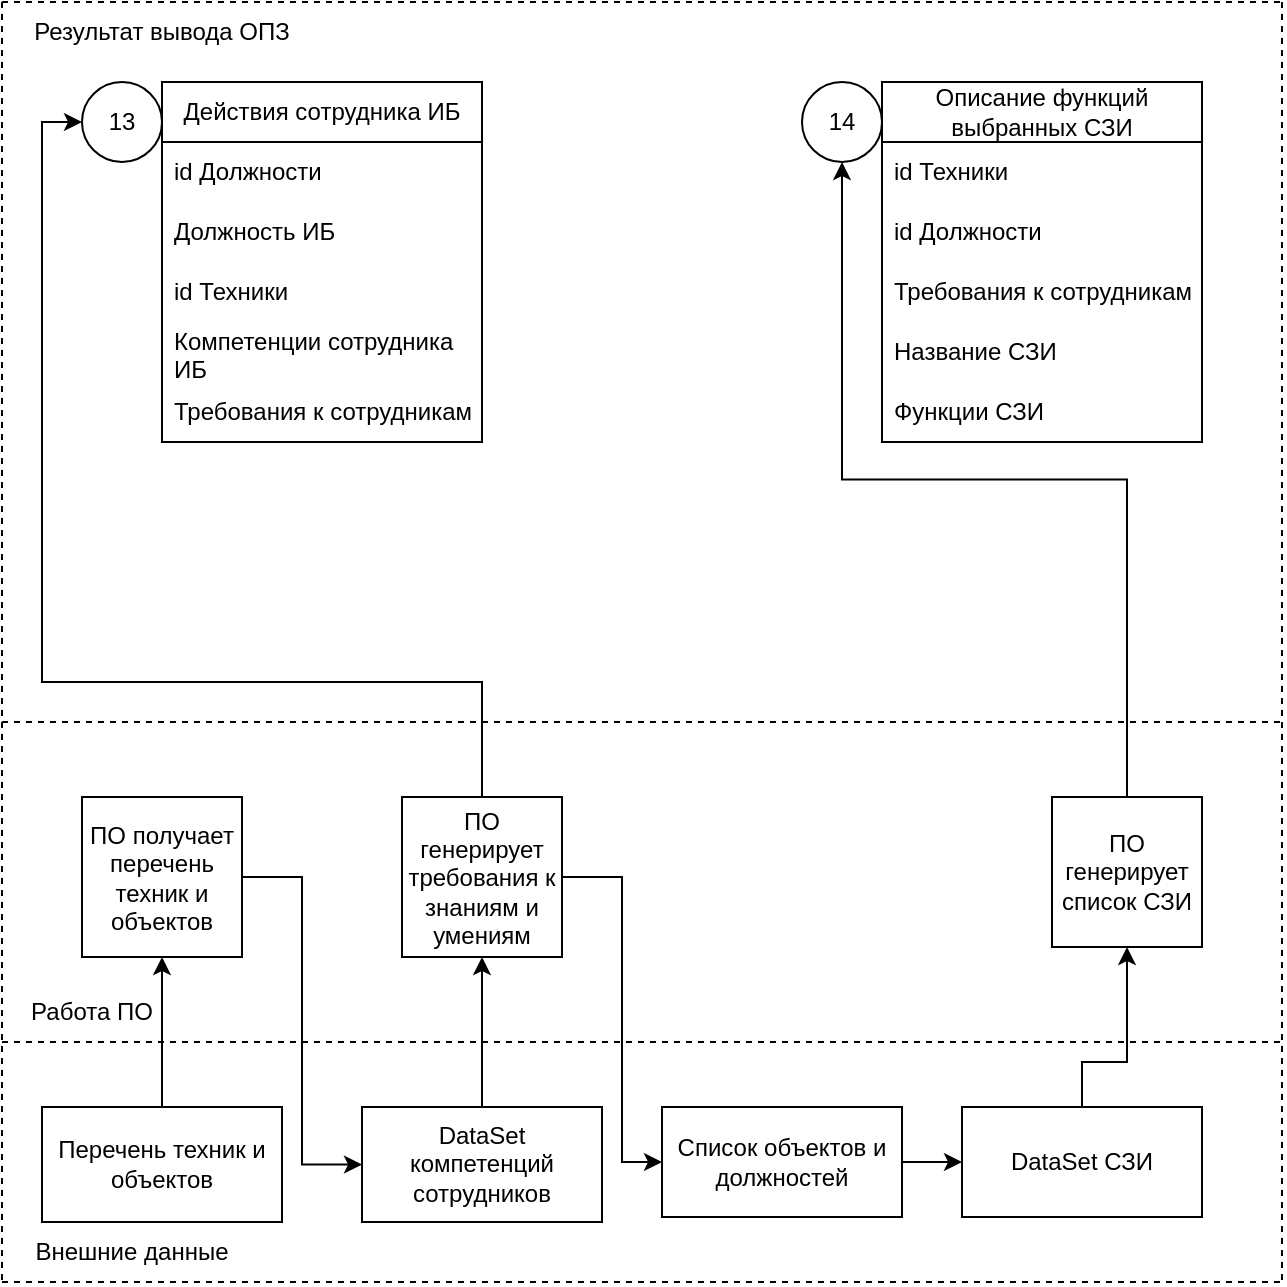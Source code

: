 <mxfile version="25.0.3">
  <diagram name="Страница — 1" id="ICKh0Rubx5kFhzMo8I9A">
    <mxGraphModel dx="1290" dy="567" grid="1" gridSize="10" guides="1" tooltips="1" connect="1" arrows="1" fold="1" page="1" pageScale="1" pageWidth="827" pageHeight="1169" math="0" shadow="0">
      <root>
        <mxCell id="0" />
        <mxCell id="1" parent="0" />
        <mxCell id="rjg_p7jUvO2MHr7AOark-2" value="" style="endArrow=none;dashed=1;html=1;rounded=0;" parent="1" edge="1">
          <mxGeometry width="50" height="50" relative="1" as="geometry">
            <mxPoint x="40" y="200" as="sourcePoint" />
            <mxPoint x="680" y="200" as="targetPoint" />
          </mxGeometry>
        </mxCell>
        <mxCell id="rjg_p7jUvO2MHr7AOark-3" value="" style="endArrow=none;dashed=1;html=1;rounded=0;" parent="1" edge="1">
          <mxGeometry width="50" height="50" relative="1" as="geometry">
            <mxPoint x="40" y="720" as="sourcePoint" />
            <mxPoint x="680" y="720" as="targetPoint" />
          </mxGeometry>
        </mxCell>
        <mxCell id="rjg_p7jUvO2MHr7AOark-4" value="" style="endArrow=none;dashed=1;html=1;rounded=0;" parent="1" edge="1">
          <mxGeometry width="50" height="50" relative="1" as="geometry">
            <mxPoint x="40" y="200" as="sourcePoint" />
            <mxPoint x="40" y="840" as="targetPoint" />
          </mxGeometry>
        </mxCell>
        <mxCell id="rjg_p7jUvO2MHr7AOark-5" value="" style="endArrow=none;dashed=1;html=1;rounded=0;" parent="1" edge="1">
          <mxGeometry width="50" height="50" relative="1" as="geometry">
            <mxPoint x="680" y="200" as="sourcePoint" />
            <mxPoint x="680" y="840" as="targetPoint" />
          </mxGeometry>
        </mxCell>
        <mxCell id="rjg_p7jUvO2MHr7AOark-25" value="Действия сотрудника ИБ" style="swimlane;fontStyle=0;childLayout=stackLayout;horizontal=1;startSize=30;horizontalStack=0;resizeParent=1;resizeParentMax=0;resizeLast=0;collapsible=1;marginBottom=0;whiteSpace=wrap;html=1;" parent="1" vertex="1">
          <mxGeometry x="120" y="240" width="160" height="180" as="geometry" />
        </mxCell>
        <mxCell id="rjg_p7jUvO2MHr7AOark-26" value="id Должности" style="text;strokeColor=none;fillColor=none;align=left;verticalAlign=middle;spacingLeft=4;spacingRight=4;overflow=hidden;points=[[0,0.5],[1,0.5]];portConstraint=eastwest;rotatable=0;whiteSpace=wrap;html=1;" parent="rjg_p7jUvO2MHr7AOark-25" vertex="1">
          <mxGeometry y="30" width="160" height="30" as="geometry" />
        </mxCell>
        <mxCell id="rjg_p7jUvO2MHr7AOark-27" value="Должность ИБ" style="text;strokeColor=none;fillColor=none;align=left;verticalAlign=middle;spacingLeft=4;spacingRight=4;overflow=hidden;points=[[0,0.5],[1,0.5]];portConstraint=eastwest;rotatable=0;whiteSpace=wrap;html=1;" parent="rjg_p7jUvO2MHr7AOark-25" vertex="1">
          <mxGeometry y="60" width="160" height="30" as="geometry" />
        </mxCell>
        <mxCell id="57q5WUbiKtHqrxiTlTeK-1" value="id Техники" style="text;strokeColor=none;fillColor=none;align=left;verticalAlign=middle;spacingLeft=4;spacingRight=4;overflow=hidden;points=[[0,0.5],[1,0.5]];portConstraint=eastwest;rotatable=0;whiteSpace=wrap;html=1;" parent="rjg_p7jUvO2MHr7AOark-25" vertex="1">
          <mxGeometry y="90" width="160" height="30" as="geometry" />
        </mxCell>
        <mxCell id="rjg_p7jUvO2MHr7AOark-28" value="Компетенции сотрудника ИБ" style="text;strokeColor=none;fillColor=none;align=left;verticalAlign=middle;spacingLeft=4;spacingRight=4;overflow=hidden;points=[[0,0.5],[1,0.5]];portConstraint=eastwest;rotatable=0;whiteSpace=wrap;html=1;" parent="rjg_p7jUvO2MHr7AOark-25" vertex="1">
          <mxGeometry y="120" width="160" height="30" as="geometry" />
        </mxCell>
        <mxCell id="57q5WUbiKtHqrxiTlTeK-2" value="Требования к сотрудникам" style="text;strokeColor=none;fillColor=none;align=left;verticalAlign=middle;spacingLeft=4;spacingRight=4;overflow=hidden;points=[[0,0.5],[1,0.5]];portConstraint=eastwest;rotatable=0;whiteSpace=wrap;html=1;" parent="rjg_p7jUvO2MHr7AOark-25" vertex="1">
          <mxGeometry y="150" width="160" height="30" as="geometry" />
        </mxCell>
        <mxCell id="rjg_p7jUvO2MHr7AOark-29" value="Описание функций выбранных СЗИ" style="swimlane;fontStyle=0;childLayout=stackLayout;horizontal=1;startSize=30;horizontalStack=0;resizeParent=1;resizeParentMax=0;resizeLast=0;collapsible=1;marginBottom=0;whiteSpace=wrap;html=1;" parent="1" vertex="1">
          <mxGeometry x="480" y="240" width="160" height="180" as="geometry" />
        </mxCell>
        <mxCell id="rjg_p7jUvO2MHr7AOark-30" value="id Техники" style="text;strokeColor=none;fillColor=none;align=left;verticalAlign=middle;spacingLeft=4;spacingRight=4;overflow=hidden;points=[[0,0.5],[1,0.5]];portConstraint=eastwest;rotatable=0;whiteSpace=wrap;html=1;" parent="rjg_p7jUvO2MHr7AOark-29" vertex="1">
          <mxGeometry y="30" width="160" height="30" as="geometry" />
        </mxCell>
        <mxCell id="rjg_p7jUvO2MHr7AOark-31" value="id Должности" style="text;strokeColor=none;fillColor=none;align=left;verticalAlign=middle;spacingLeft=4;spacingRight=4;overflow=hidden;points=[[0,0.5],[1,0.5]];portConstraint=eastwest;rotatable=0;whiteSpace=wrap;html=1;" parent="rjg_p7jUvO2MHr7AOark-29" vertex="1">
          <mxGeometry y="60" width="160" height="30" as="geometry" />
        </mxCell>
        <mxCell id="rjg_p7jUvO2MHr7AOark-32" value="Требования к сотрудникам" style="text;strokeColor=none;fillColor=none;align=left;verticalAlign=middle;spacingLeft=4;spacingRight=4;overflow=hidden;points=[[0,0.5],[1,0.5]];portConstraint=eastwest;rotatable=0;whiteSpace=wrap;html=1;" parent="rjg_p7jUvO2MHr7AOark-29" vertex="1">
          <mxGeometry y="90" width="160" height="30" as="geometry" />
        </mxCell>
        <mxCell id="A5OP5Wsb49NKZ3MXhjeG-15" value="Название СЗИ" style="text;strokeColor=none;fillColor=none;align=left;verticalAlign=middle;spacingLeft=4;spacingRight=4;overflow=hidden;points=[[0,0.5],[1,0.5]];portConstraint=eastwest;rotatable=0;whiteSpace=wrap;html=1;" parent="rjg_p7jUvO2MHr7AOark-29" vertex="1">
          <mxGeometry y="120" width="160" height="30" as="geometry" />
        </mxCell>
        <mxCell id="57q5WUbiKtHqrxiTlTeK-3" value="Функции СЗИ" style="text;strokeColor=none;fillColor=none;align=left;verticalAlign=middle;spacingLeft=4;spacingRight=4;overflow=hidden;points=[[0,0.5],[1,0.5]];portConstraint=eastwest;rotatable=0;whiteSpace=wrap;html=1;" parent="rjg_p7jUvO2MHr7AOark-29" vertex="1">
          <mxGeometry y="150" width="160" height="30" as="geometry" />
        </mxCell>
        <mxCell id="yab4gd9Z3U2SVIDwYcdS-11" style="edgeStyle=orthogonalEdgeStyle;rounded=0;orthogonalLoop=1;jettySize=auto;html=1;exitX=0.5;exitY=0;exitDx=0;exitDy=0;entryX=0.5;entryY=1;entryDx=0;entryDy=0;" parent="1" source="Uabi27Ls0RjpIvT9uaum-6" target="cj-KoUkA17Is79wx5rCt-2" edge="1">
          <mxGeometry relative="1" as="geometry" />
        </mxCell>
        <mxCell id="Uabi27Ls0RjpIvT9uaum-6" value="ПО генерирует список СЗИ" style="whiteSpace=wrap;html=1;aspect=fixed;" parent="1" vertex="1">
          <mxGeometry x="565" y="597.5" width="75" height="75" as="geometry" />
        </mxCell>
        <mxCell id="cj-KoUkA17Is79wx5rCt-1" value="13" style="ellipse;whiteSpace=wrap;html=1;aspect=fixed;" parent="1" vertex="1">
          <mxGeometry x="80" y="240" width="40" height="40" as="geometry" />
        </mxCell>
        <mxCell id="cj-KoUkA17Is79wx5rCt-2" value="14" style="ellipse;whiteSpace=wrap;html=1;aspect=fixed;" parent="1" vertex="1">
          <mxGeometry x="440" y="240" width="40" height="40" as="geometry" />
        </mxCell>
        <mxCell id="57q5WUbiKtHqrxiTlTeK-12" style="edgeStyle=orthogonalEdgeStyle;rounded=0;orthogonalLoop=1;jettySize=auto;html=1;exitX=0.5;exitY=0;exitDx=0;exitDy=0;entryX=0.5;entryY=1;entryDx=0;entryDy=0;" parent="1" source="32Z1vDWWWOsfgA5ii7ON-2" target="Uabi27Ls0RjpIvT9uaum-6" edge="1">
          <mxGeometry relative="1" as="geometry">
            <Array as="points">
              <mxPoint x="580" y="730" />
              <mxPoint x="603" y="730" />
            </Array>
          </mxGeometry>
        </mxCell>
        <mxCell id="32Z1vDWWWOsfgA5ii7ON-2" value="DataSet СЗИ" style="rounded=0;whiteSpace=wrap;html=1;" parent="1" vertex="1">
          <mxGeometry x="520" y="752.5" width="120" height="55" as="geometry" />
        </mxCell>
        <mxCell id="yab4gd9Z3U2SVIDwYcdS-14" style="edgeStyle=orthogonalEdgeStyle;rounded=0;orthogonalLoop=1;jettySize=auto;html=1;exitX=0.5;exitY=0;exitDx=0;exitDy=0;entryX=0;entryY=0.5;entryDx=0;entryDy=0;" parent="1" source="32Z1vDWWWOsfgA5ii7ON-3" target="cj-KoUkA17Is79wx5rCt-1" edge="1">
          <mxGeometry relative="1" as="geometry">
            <Array as="points">
              <mxPoint x="280" y="540" />
              <mxPoint x="60" y="540" />
              <mxPoint x="60" y="260" />
            </Array>
          </mxGeometry>
        </mxCell>
        <mxCell id="57q5WUbiKtHqrxiTlTeK-9" style="edgeStyle=orthogonalEdgeStyle;rounded=0;orthogonalLoop=1;jettySize=auto;html=1;entryX=0;entryY=0.5;entryDx=0;entryDy=0;" parent="1" source="32Z1vDWWWOsfgA5ii7ON-3" target="yab4gd9Z3U2SVIDwYcdS-7" edge="1">
          <mxGeometry relative="1" as="geometry">
            <Array as="points">
              <mxPoint x="350" y="638" />
              <mxPoint x="350" y="780" />
            </Array>
          </mxGeometry>
        </mxCell>
        <mxCell id="32Z1vDWWWOsfgA5ii7ON-3" value="ПО генерирует требования к знаниям и умениям" style="whiteSpace=wrap;html=1;aspect=fixed;" parent="1" vertex="1">
          <mxGeometry x="240" y="597.5" width="80" height="80" as="geometry" />
        </mxCell>
        <mxCell id="32Z1vDWWWOsfgA5ii7ON-7" value="" style="endArrow=none;dashed=1;html=1;rounded=0;" parent="1" edge="1">
          <mxGeometry width="50" height="50" relative="1" as="geometry">
            <mxPoint x="40" y="560" as="sourcePoint" />
            <mxPoint x="680" y="560" as="targetPoint" />
          </mxGeometry>
        </mxCell>
        <mxCell id="32Z1vDWWWOsfgA5ii7ON-8" value="" style="endArrow=none;dashed=1;html=1;rounded=0;" parent="1" edge="1">
          <mxGeometry width="50" height="50" relative="1" as="geometry">
            <mxPoint x="40" y="840" as="sourcePoint" />
            <mxPoint x="680" y="840" as="targetPoint" />
          </mxGeometry>
        </mxCell>
        <mxCell id="32Z1vDWWWOsfgA5ii7ON-14" value="Результат вывода ОПЗ" style="text;html=1;align=center;verticalAlign=middle;whiteSpace=wrap;rounded=0;" parent="1" vertex="1">
          <mxGeometry x="40" y="200" width="160" height="30" as="geometry" />
        </mxCell>
        <mxCell id="32Z1vDWWWOsfgA5ii7ON-15" value="Работа ПО" style="text;html=1;align=center;verticalAlign=middle;whiteSpace=wrap;rounded=0;" parent="1" vertex="1">
          <mxGeometry x="40" y="690" width="90" height="30" as="geometry" />
        </mxCell>
        <mxCell id="32Z1vDWWWOsfgA5ii7ON-22" value="Внешние данные" style="text;html=1;align=center;verticalAlign=middle;whiteSpace=wrap;rounded=0;" parent="1" vertex="1">
          <mxGeometry x="40" y="810" width="130" height="30" as="geometry" />
        </mxCell>
        <mxCell id="57q5WUbiKtHqrxiTlTeK-8" value="" style="edgeStyle=orthogonalEdgeStyle;rounded=0;orthogonalLoop=1;jettySize=auto;html=1;" parent="1" source="yab4gd9Z3U2SVIDwYcdS-1" target="32Z1vDWWWOsfgA5ii7ON-3" edge="1">
          <mxGeometry relative="1" as="geometry" />
        </mxCell>
        <mxCell id="yab4gd9Z3U2SVIDwYcdS-1" value="DataSet компетенций сотрудников" style="rounded=0;whiteSpace=wrap;html=1;" parent="1" vertex="1">
          <mxGeometry x="220" y="752.5" width="120" height="57.5" as="geometry" />
        </mxCell>
        <mxCell id="57q5WUbiKtHqrxiTlTeK-7" style="edgeStyle=orthogonalEdgeStyle;rounded=0;orthogonalLoop=1;jettySize=auto;html=1;entryX=0;entryY=0.5;entryDx=0;entryDy=0;" parent="1" source="yab4gd9Z3U2SVIDwYcdS-2" target="yab4gd9Z3U2SVIDwYcdS-1" edge="1">
          <mxGeometry relative="1" as="geometry" />
        </mxCell>
        <mxCell id="yab4gd9Z3U2SVIDwYcdS-2" value="ПО получает перечень техник и объектов" style="whiteSpace=wrap;html=1;aspect=fixed;" parent="1" vertex="1">
          <mxGeometry x="80" y="597.5" width="80" height="80" as="geometry" />
        </mxCell>
        <mxCell id="jr_5qYJ1f5JwlsRH-zm1-1" value="" style="edgeStyle=orthogonalEdgeStyle;rounded=0;orthogonalLoop=1;jettySize=auto;html=1;" edge="1" parent="1" source="yab4gd9Z3U2SVIDwYcdS-7" target="32Z1vDWWWOsfgA5ii7ON-2">
          <mxGeometry relative="1" as="geometry" />
        </mxCell>
        <mxCell id="yab4gd9Z3U2SVIDwYcdS-7" value="Список объектов и должностей" style="rounded=0;whiteSpace=wrap;html=1;" parent="1" vertex="1">
          <mxGeometry x="370" y="752.5" width="120" height="55" as="geometry" />
        </mxCell>
        <mxCell id="57q5WUbiKtHqrxiTlTeK-5" value="" style="edgeStyle=orthogonalEdgeStyle;rounded=0;orthogonalLoop=1;jettySize=auto;html=1;" parent="1" source="57q5WUbiKtHqrxiTlTeK-4" target="yab4gd9Z3U2SVIDwYcdS-2" edge="1">
          <mxGeometry relative="1" as="geometry" />
        </mxCell>
        <mxCell id="57q5WUbiKtHqrxiTlTeK-4" value="Перечень техник и объектов" style="rounded=0;whiteSpace=wrap;html=1;" parent="1" vertex="1">
          <mxGeometry x="60" y="752.5" width="120" height="57.5" as="geometry" />
        </mxCell>
      </root>
    </mxGraphModel>
  </diagram>
</mxfile>
